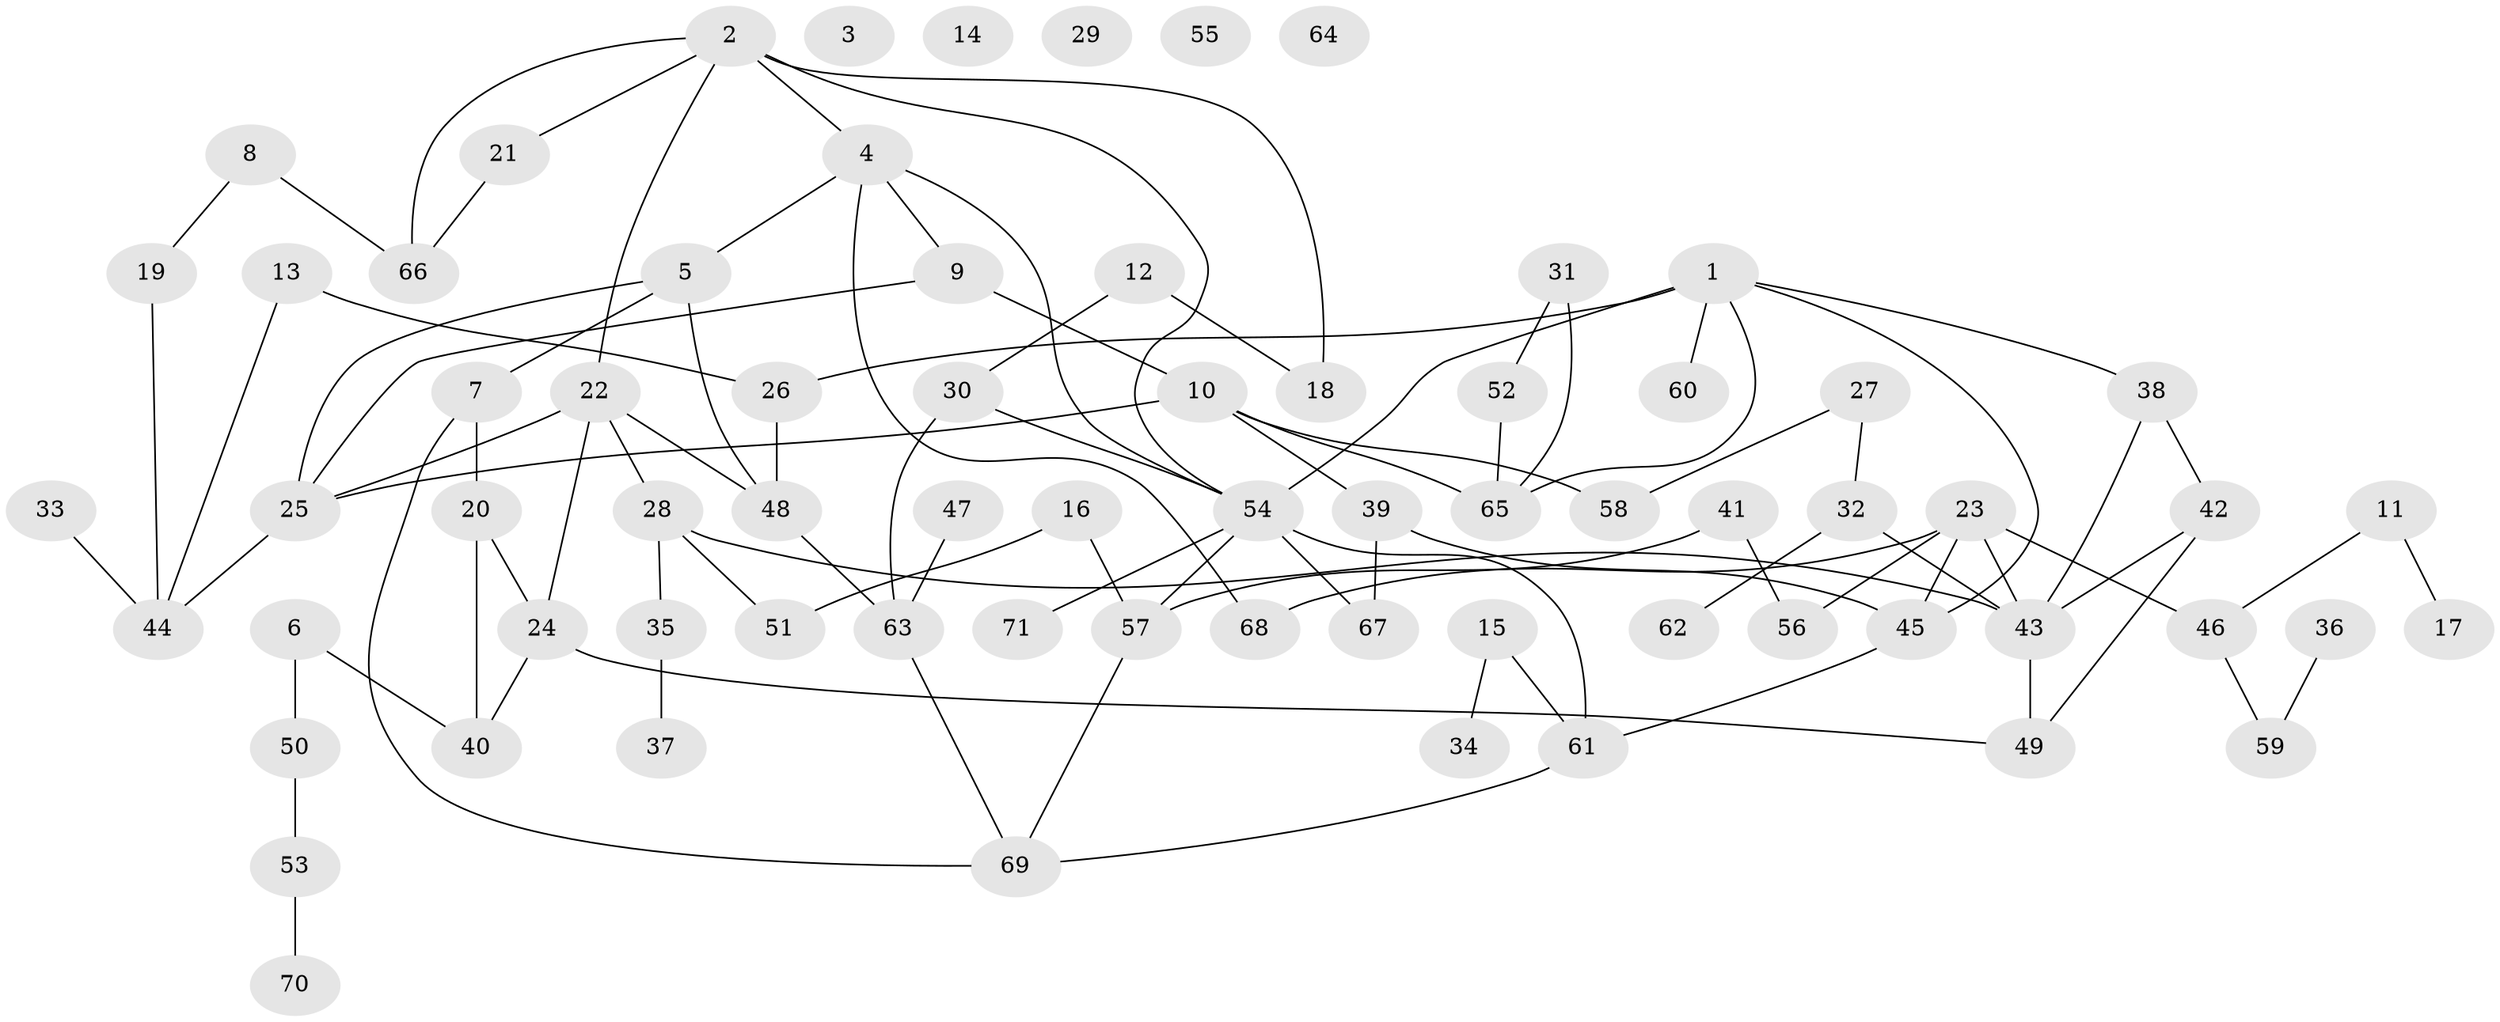 // coarse degree distribution, {13: 0.02857142857142857, 6: 0.08571428571428572, 0: 0.14285714285714285, 8: 0.02857142857142857, 5: 0.08571428571428572, 1: 0.22857142857142856, 3: 0.17142857142857143, 2: 0.17142857142857143, 4: 0.02857142857142857, 12: 0.02857142857142857}
// Generated by graph-tools (version 1.1) at 2025/16/03/04/25 18:16:40]
// undirected, 71 vertices, 95 edges
graph export_dot {
graph [start="1"]
  node [color=gray90,style=filled];
  1;
  2;
  3;
  4;
  5;
  6;
  7;
  8;
  9;
  10;
  11;
  12;
  13;
  14;
  15;
  16;
  17;
  18;
  19;
  20;
  21;
  22;
  23;
  24;
  25;
  26;
  27;
  28;
  29;
  30;
  31;
  32;
  33;
  34;
  35;
  36;
  37;
  38;
  39;
  40;
  41;
  42;
  43;
  44;
  45;
  46;
  47;
  48;
  49;
  50;
  51;
  52;
  53;
  54;
  55;
  56;
  57;
  58;
  59;
  60;
  61;
  62;
  63;
  64;
  65;
  66;
  67;
  68;
  69;
  70;
  71;
  1 -- 26;
  1 -- 38;
  1 -- 45;
  1 -- 54;
  1 -- 60;
  1 -- 65;
  2 -- 4;
  2 -- 18;
  2 -- 21;
  2 -- 22;
  2 -- 54;
  2 -- 66;
  4 -- 5;
  4 -- 9;
  4 -- 54;
  4 -- 68;
  5 -- 7;
  5 -- 25;
  5 -- 48;
  6 -- 40;
  6 -- 50;
  7 -- 20;
  7 -- 69;
  8 -- 19;
  8 -- 66;
  9 -- 10;
  9 -- 25;
  10 -- 25;
  10 -- 39;
  10 -- 58;
  10 -- 65;
  11 -- 17;
  11 -- 46;
  12 -- 18;
  12 -- 30;
  13 -- 26;
  13 -- 44;
  15 -- 34;
  15 -- 61;
  16 -- 51;
  16 -- 57;
  19 -- 44;
  20 -- 24;
  20 -- 40;
  21 -- 66;
  22 -- 24;
  22 -- 25;
  22 -- 28;
  22 -- 48;
  23 -- 43;
  23 -- 45;
  23 -- 46;
  23 -- 56;
  23 -- 68;
  24 -- 40;
  24 -- 49;
  25 -- 44;
  26 -- 48;
  27 -- 32;
  27 -- 58;
  28 -- 35;
  28 -- 43;
  28 -- 51;
  30 -- 54;
  30 -- 63;
  31 -- 52;
  31 -- 65;
  32 -- 43;
  32 -- 62;
  33 -- 44;
  35 -- 37;
  36 -- 59;
  38 -- 42;
  38 -- 43;
  39 -- 45;
  39 -- 67;
  41 -- 56;
  41 -- 57;
  42 -- 43;
  42 -- 49;
  43 -- 49;
  45 -- 61;
  46 -- 59;
  47 -- 63;
  48 -- 63;
  50 -- 53;
  52 -- 65;
  53 -- 70;
  54 -- 57;
  54 -- 61;
  54 -- 67;
  54 -- 71;
  57 -- 69;
  61 -- 69;
  63 -- 69;
}
